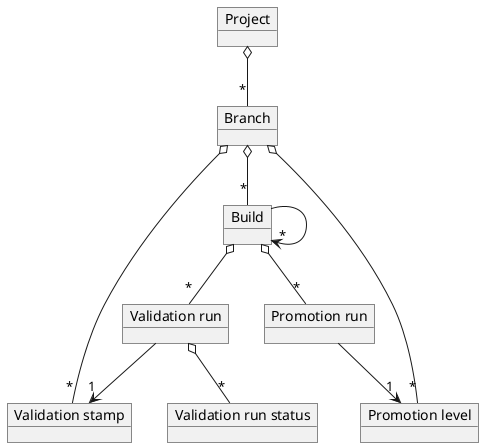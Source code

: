 @startuml
object Project
object Branch
object Build
object "Promotion level" as PromotionLevel
object "Validation stamp" as ValidationStamp
object "Promotion run" as PromotionRun
object "Validation run" as ValidationRun
object "Validation run status" as ValidationRunStatus

Project o-- "*" Branch

Branch o-- "*" Build
Branch o-- "*" PromotionLevel
Branch o-- "*" ValidationStamp

Build o-- "*" PromotionRun
PromotionRun --> "1" PromotionLevel

Build --> "*" Build

Build o-- "*" ValidationRun
ValidationRun --> "1" ValidationStamp
ValidationRun o-- "*" ValidationRunStatus

@enduml
